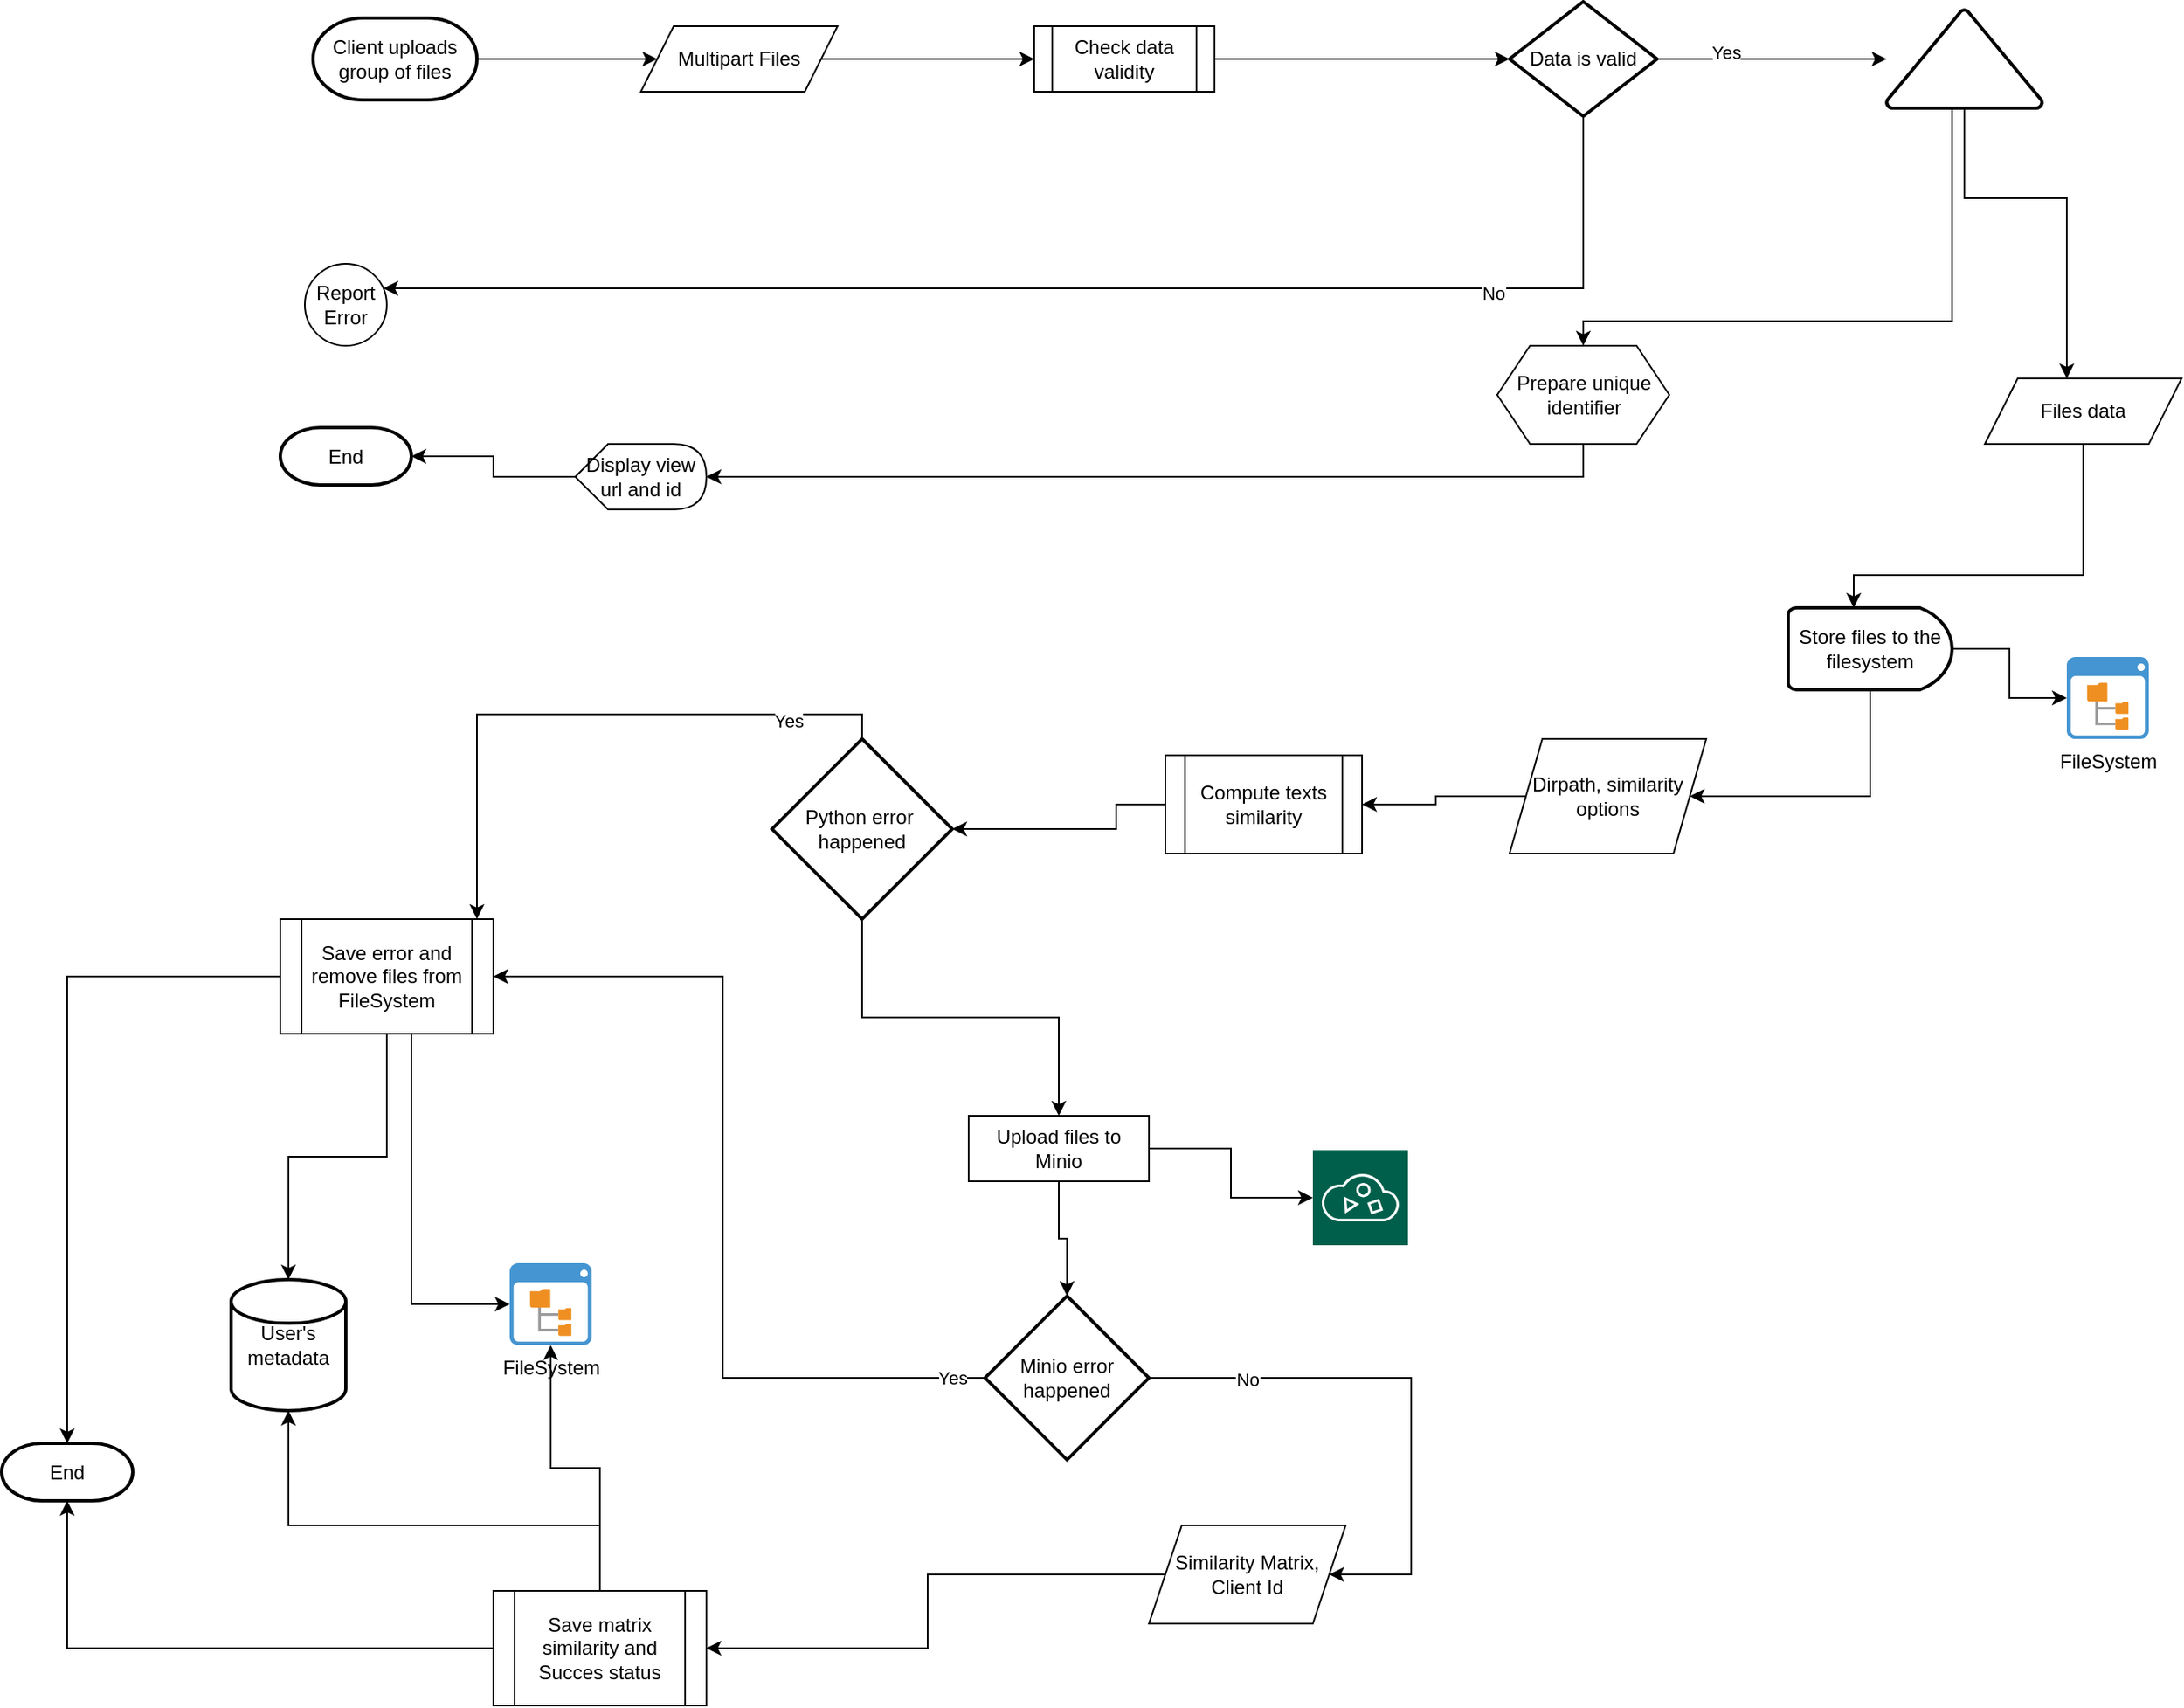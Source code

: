 <mxfile version="13.11.0" type="device"><diagram id="9KPQHTRCi9Yv1vPykqY9" name="Page-1"><mxGraphModel dx="2076" dy="1046" grid="1" gridSize="10" guides="1" tooltips="1" connect="1" arrows="1" fold="1" page="1" pageScale="1" pageWidth="827" pageHeight="1169" math="0" shadow="0"><root><mxCell id="0"/><mxCell id="1" parent="0"/><mxCell id="M-HMbR5U4T9MBAm0M4cY-5" style="edgeStyle=orthogonalEdgeStyle;rounded=0;orthogonalLoop=1;jettySize=auto;html=1;" edge="1" parent="1" source="M-HMbR5U4T9MBAm0M4cY-2" target="M-HMbR5U4T9MBAm0M4cY-6"><mxGeometry relative="1" as="geometry"/></mxCell><mxCell id="M-HMbR5U4T9MBAm0M4cY-2" value="Client uploads&lt;br&gt;group of files" style="strokeWidth=2;html=1;shape=mxgraph.flowchart.terminator;whiteSpace=wrap;" vertex="1" parent="1"><mxGeometry x="250" y="50" width="100" height="50" as="geometry"/></mxCell><mxCell id="M-HMbR5U4T9MBAm0M4cY-10" style="edgeStyle=orthogonalEdgeStyle;rounded=0;orthogonalLoop=1;jettySize=auto;html=1;" edge="1" parent="1" source="M-HMbR5U4T9MBAm0M4cY-4" target="M-HMbR5U4T9MBAm0M4cY-9"><mxGeometry relative="1" as="geometry"><Array as="points"><mxPoint x="870" y="75"/></Array></mxGeometry></mxCell><mxCell id="M-HMbR5U4T9MBAm0M4cY-4" value="&lt;span&gt;Check data validity&lt;/span&gt;" style="shape=process;whiteSpace=wrap;html=1;backgroundOutline=1;" vertex="1" parent="1"><mxGeometry x="690" y="55" width="110" height="40" as="geometry"/></mxCell><mxCell id="M-HMbR5U4T9MBAm0M4cY-7" style="edgeStyle=orthogonalEdgeStyle;rounded=0;orthogonalLoop=1;jettySize=auto;html=1;" edge="1" parent="1" source="M-HMbR5U4T9MBAm0M4cY-6" target="M-HMbR5U4T9MBAm0M4cY-4"><mxGeometry relative="1" as="geometry"/></mxCell><mxCell id="M-HMbR5U4T9MBAm0M4cY-6" value="Multipart Files" style="shape=parallelogram;perimeter=parallelogramPerimeter;whiteSpace=wrap;html=1;fixedSize=1;" vertex="1" parent="1"><mxGeometry x="450" y="55" width="120" height="40" as="geometry"/></mxCell><mxCell id="M-HMbR5U4T9MBAm0M4cY-12" style="edgeStyle=orthogonalEdgeStyle;rounded=0;orthogonalLoop=1;jettySize=auto;html=1;" edge="1" parent="1" source="M-HMbR5U4T9MBAm0M4cY-9" target="M-HMbR5U4T9MBAm0M4cY-11"><mxGeometry relative="1" as="geometry"><Array as="points"><mxPoint x="1025" y="215"/></Array></mxGeometry></mxCell><mxCell id="M-HMbR5U4T9MBAm0M4cY-13" value="No" style="edgeLabel;html=1;align=center;verticalAlign=middle;resizable=0;points=[];" vertex="1" connectable="0" parent="M-HMbR5U4T9MBAm0M4cY-12"><mxGeometry x="-0.618" y="3" relative="1" as="geometry"><mxPoint as="offset"/></mxGeometry></mxCell><mxCell id="M-HMbR5U4T9MBAm0M4cY-19" style="edgeStyle=orthogonalEdgeStyle;rounded=0;orthogonalLoop=1;jettySize=auto;html=1;" edge="1" parent="1" source="M-HMbR5U4T9MBAm0M4cY-9" target="M-HMbR5U4T9MBAm0M4cY-18"><mxGeometry relative="1" as="geometry"/></mxCell><mxCell id="M-HMbR5U4T9MBAm0M4cY-20" value="Yes" style="edgeLabel;html=1;align=center;verticalAlign=middle;resizable=0;points=[];" vertex="1" connectable="0" parent="M-HMbR5U4T9MBAm0M4cY-19"><mxGeometry x="-0.402" y="4" relative="1" as="geometry"><mxPoint as="offset"/></mxGeometry></mxCell><mxCell id="M-HMbR5U4T9MBAm0M4cY-9" value="Data is valid" style="strokeWidth=2;html=1;shape=mxgraph.flowchart.decision;whiteSpace=wrap;" vertex="1" parent="1"><mxGeometry x="980" y="40" width="90" height="70" as="geometry"/></mxCell><mxCell id="M-HMbR5U4T9MBAm0M4cY-11" value="Report Error" style="ellipse;whiteSpace=wrap;html=1;aspect=fixed;" vertex="1" parent="1"><mxGeometry x="245" y="200" width="50" height="50" as="geometry"/></mxCell><mxCell id="M-HMbR5U4T9MBAm0M4cY-25" style="edgeStyle=orthogonalEdgeStyle;rounded=0;orthogonalLoop=1;jettySize=auto;html=1;" edge="1" parent="1" source="M-HMbR5U4T9MBAm0M4cY-17" target="M-HMbR5U4T9MBAm0M4cY-22"><mxGeometry relative="1" as="geometry"><Array as="points"><mxPoint x="1025" y="330"/></Array></mxGeometry></mxCell><mxCell id="M-HMbR5U4T9MBAm0M4cY-17" value="Prepare unique&lt;br&gt;identifier" style="shape=hexagon;perimeter=hexagonPerimeter2;whiteSpace=wrap;html=1;fixedSize=1;" vertex="1" parent="1"><mxGeometry x="972.5" y="250" width="105" height="60" as="geometry"/></mxCell><mxCell id="M-HMbR5U4T9MBAm0M4cY-21" style="edgeStyle=orthogonalEdgeStyle;rounded=0;orthogonalLoop=1;jettySize=auto;html=1;exitX=0.22;exitY=0.5;exitDx=0;exitDy=0;exitPerimeter=0;" edge="1" parent="1" source="M-HMbR5U4T9MBAm0M4cY-18" target="M-HMbR5U4T9MBAm0M4cY-17"><mxGeometry relative="1" as="geometry"><Array as="points"><mxPoint x="1250" y="75"/><mxPoint x="1250" y="235"/></Array></mxGeometry></mxCell><mxCell id="M-HMbR5U4T9MBAm0M4cY-29" style="edgeStyle=orthogonalEdgeStyle;rounded=0;orthogonalLoop=1;jettySize=auto;html=1;" edge="1" parent="1" source="M-HMbR5U4T9MBAm0M4cY-18" target="M-HMbR5U4T9MBAm0M4cY-28"><mxGeometry relative="1" as="geometry"><mxPoint x="1320" y="230" as="targetPoint"/><Array as="points"><mxPoint x="1258" y="160"/><mxPoint x="1320" y="160"/></Array></mxGeometry></mxCell><mxCell id="M-HMbR5U4T9MBAm0M4cY-18" value="" style="strokeWidth=2;html=1;shape=mxgraph.flowchart.extract_or_measurement;whiteSpace=wrap;" vertex="1" parent="1"><mxGeometry x="1210" y="45" width="95" height="60" as="geometry"/></mxCell><mxCell id="M-HMbR5U4T9MBAm0M4cY-24" style="edgeStyle=orthogonalEdgeStyle;rounded=0;orthogonalLoop=1;jettySize=auto;html=1;" edge="1" parent="1" source="M-HMbR5U4T9MBAm0M4cY-22" target="M-HMbR5U4T9MBAm0M4cY-23"><mxGeometry relative="1" as="geometry"/></mxCell><mxCell id="M-HMbR5U4T9MBAm0M4cY-22" value="Display view url and id" style="shape=display;whiteSpace=wrap;html=1;" vertex="1" parent="1"><mxGeometry x="410" y="310" width="80" height="40" as="geometry"/></mxCell><mxCell id="M-HMbR5U4T9MBAm0M4cY-23" value="End" style="strokeWidth=2;html=1;shape=mxgraph.flowchart.terminator;whiteSpace=wrap;" vertex="1" parent="1"><mxGeometry x="230" y="300" width="80" height="35" as="geometry"/></mxCell><mxCell id="M-HMbR5U4T9MBAm0M4cY-33" style="edgeStyle=orthogonalEdgeStyle;rounded=0;orthogonalLoop=1;jettySize=auto;html=1;" edge="1" parent="1" source="M-HMbR5U4T9MBAm0M4cY-27" target="M-HMbR5U4T9MBAm0M4cY-32"><mxGeometry relative="1" as="geometry"/></mxCell><mxCell id="M-HMbR5U4T9MBAm0M4cY-34" style="edgeStyle=orthogonalEdgeStyle;rounded=0;orthogonalLoop=1;jettySize=auto;html=1;" edge="1" parent="1" source="M-HMbR5U4T9MBAm0M4cY-27" target="M-HMbR5U4T9MBAm0M4cY-44"><mxGeometry relative="1" as="geometry"><Array as="points"><mxPoint x="1200" y="525"/></Array></mxGeometry></mxCell><mxCell id="M-HMbR5U4T9MBAm0M4cY-27" value="&lt;span&gt;Store files to the filesystem&lt;/span&gt;" style="strokeWidth=2;html=1;shape=mxgraph.flowchart.delay;whiteSpace=wrap;" vertex="1" parent="1"><mxGeometry x="1150" y="410" width="100" height="50" as="geometry"/></mxCell><mxCell id="M-HMbR5U4T9MBAm0M4cY-30" style="edgeStyle=orthogonalEdgeStyle;rounded=0;orthogonalLoop=1;jettySize=auto;html=1;" edge="1" parent="1" source="M-HMbR5U4T9MBAm0M4cY-28" target="M-HMbR5U4T9MBAm0M4cY-27"><mxGeometry relative="1" as="geometry"><Array as="points"><mxPoint x="1330" y="390"/><mxPoint x="1190" y="390"/></Array></mxGeometry></mxCell><mxCell id="M-HMbR5U4T9MBAm0M4cY-28" value="Files data" style="shape=parallelogram;perimeter=parallelogramPerimeter;whiteSpace=wrap;html=1;fixedSize=1;" vertex="1" parent="1"><mxGeometry x="1270" y="270" width="120" height="40" as="geometry"/></mxCell><mxCell id="M-HMbR5U4T9MBAm0M4cY-36" style="edgeStyle=orthogonalEdgeStyle;rounded=0;orthogonalLoop=1;jettySize=auto;html=1;" edge="1" parent="1" source="M-HMbR5U4T9MBAm0M4cY-31" target="M-HMbR5U4T9MBAm0M4cY-35"><mxGeometry relative="1" as="geometry"><mxPoint x="740" y="550" as="sourcePoint"/><Array as="points"><mxPoint x="740" y="530"/><mxPoint x="740" y="545"/></Array></mxGeometry></mxCell><mxCell id="M-HMbR5U4T9MBAm0M4cY-31" value="Compute texts similarity" style="shape=process;whiteSpace=wrap;html=1;backgroundOutline=1;" vertex="1" parent="1"><mxGeometry x="770" y="500" width="120" height="60" as="geometry"/></mxCell><mxCell id="M-HMbR5U4T9MBAm0M4cY-32" value="FileSystem" style="shadow=0;dashed=0;html=1;strokeColor=none;fillColor=#4495D1;labelPosition=center;verticalLabelPosition=bottom;verticalAlign=top;align=center;outlineConnect=0;shape=mxgraph.veeam.2d.file_system_browser;" vertex="1" parent="1"><mxGeometry x="1320" y="440" width="50" height="50" as="geometry"/></mxCell><mxCell id="M-HMbR5U4T9MBAm0M4cY-40" style="edgeStyle=orthogonalEdgeStyle;rounded=0;orthogonalLoop=1;jettySize=auto;html=1;" edge="1" parent="1" source="M-HMbR5U4T9MBAm0M4cY-35" target="M-HMbR5U4T9MBAm0M4cY-42"><mxGeometry relative="1" as="geometry"><Array as="points"><mxPoint x="585" y="475"/><mxPoint x="350" y="475"/></Array></mxGeometry></mxCell><mxCell id="M-HMbR5U4T9MBAm0M4cY-41" value="Yes" style="edgeLabel;html=1;align=center;verticalAlign=middle;resizable=0;points=[];" vertex="1" connectable="0" parent="M-HMbR5U4T9MBAm0M4cY-40"><mxGeometry x="-0.676" y="4" relative="1" as="geometry"><mxPoint as="offset"/></mxGeometry></mxCell><mxCell id="M-HMbR5U4T9MBAm0M4cY-48" style="edgeStyle=orthogonalEdgeStyle;rounded=0;orthogonalLoop=1;jettySize=auto;html=1;exitX=0.5;exitY=1;exitDx=0;exitDy=0;exitPerimeter=0;" edge="1" parent="1" source="M-HMbR5U4T9MBAm0M4cY-35" target="M-HMbR5U4T9MBAm0M4cY-51"><mxGeometry relative="1" as="geometry"><mxPoint x="584.882" y="740" as="targetPoint"/></mxGeometry></mxCell><mxCell id="M-HMbR5U4T9MBAm0M4cY-35" value="Python error&amp;nbsp;&lt;br&gt;happened" style="strokeWidth=2;html=1;shape=mxgraph.flowchart.decision;whiteSpace=wrap;" vertex="1" parent="1"><mxGeometry x="530" y="490" width="110" height="110" as="geometry"/></mxCell><mxCell id="M-HMbR5U4T9MBAm0M4cY-39" value="User's metadata" style="strokeWidth=2;html=1;shape=mxgraph.flowchart.database;whiteSpace=wrap;" vertex="1" parent="1"><mxGeometry x="200" y="820" width="70" height="80" as="geometry"/></mxCell><mxCell id="M-HMbR5U4T9MBAm0M4cY-43" style="edgeStyle=orthogonalEdgeStyle;rounded=0;orthogonalLoop=1;jettySize=auto;html=1;" edge="1" parent="1" source="M-HMbR5U4T9MBAm0M4cY-42" target="M-HMbR5U4T9MBAm0M4cY-39"><mxGeometry relative="1" as="geometry"/></mxCell><mxCell id="M-HMbR5U4T9MBAm0M4cY-47" style="edgeStyle=orthogonalEdgeStyle;rounded=0;orthogonalLoop=1;jettySize=auto;html=1;" edge="1" parent="1" source="M-HMbR5U4T9MBAm0M4cY-42" target="M-HMbR5U4T9MBAm0M4cY-46"><mxGeometry relative="1" as="geometry"><Array as="points"><mxPoint x="310" y="835"/></Array></mxGeometry></mxCell><mxCell id="M-HMbR5U4T9MBAm0M4cY-57" style="edgeStyle=orthogonalEdgeStyle;rounded=0;orthogonalLoop=1;jettySize=auto;html=1;" edge="1" parent="1" source="M-HMbR5U4T9MBAm0M4cY-42" target="M-HMbR5U4T9MBAm0M4cY-56"><mxGeometry relative="1" as="geometry"/></mxCell><mxCell id="M-HMbR5U4T9MBAm0M4cY-42" value="Save error and remove files from FileSystem" style="shape=process;whiteSpace=wrap;html=1;backgroundOutline=1;" vertex="1" parent="1"><mxGeometry x="230" y="600" width="130" height="70" as="geometry"/></mxCell><mxCell id="M-HMbR5U4T9MBAm0M4cY-45" style="edgeStyle=orthogonalEdgeStyle;rounded=0;orthogonalLoop=1;jettySize=auto;html=1;" edge="1" parent="1" source="M-HMbR5U4T9MBAm0M4cY-44" target="M-HMbR5U4T9MBAm0M4cY-31"><mxGeometry relative="1" as="geometry"/></mxCell><mxCell id="M-HMbR5U4T9MBAm0M4cY-44" value="Dirpath, similarity options" style="shape=parallelogram;perimeter=parallelogramPerimeter;whiteSpace=wrap;html=1;fixedSize=1;" vertex="1" parent="1"><mxGeometry x="980" y="490" width="120" height="70" as="geometry"/></mxCell><mxCell id="M-HMbR5U4T9MBAm0M4cY-46" value="FileSystem" style="shadow=0;dashed=0;html=1;strokeColor=none;fillColor=#4495D1;labelPosition=center;verticalLabelPosition=bottom;verticalAlign=top;align=center;outlineConnect=0;shape=mxgraph.veeam.2d.file_system_browser;" vertex="1" parent="1"><mxGeometry x="370" y="810" width="50" height="50" as="geometry"/></mxCell><mxCell id="M-HMbR5U4T9MBAm0M4cY-53" style="edgeStyle=orthogonalEdgeStyle;rounded=0;orthogonalLoop=1;jettySize=auto;html=1;" edge="1" parent="1" source="M-HMbR5U4T9MBAm0M4cY-51" target="M-HMbR5U4T9MBAm0M4cY-52"><mxGeometry relative="1" as="geometry"/></mxCell><mxCell id="M-HMbR5U4T9MBAm0M4cY-59" style="edgeStyle=orthogonalEdgeStyle;rounded=0;orthogonalLoop=1;jettySize=auto;html=1;" edge="1" parent="1" source="M-HMbR5U4T9MBAm0M4cY-51" target="M-HMbR5U4T9MBAm0M4cY-58"><mxGeometry relative="1" as="geometry"/></mxCell><mxCell id="M-HMbR5U4T9MBAm0M4cY-51" value="Upload files to Minio" style="rounded=0;whiteSpace=wrap;html=1;" vertex="1" parent="1"><mxGeometry x="650" y="720" width="110" height="40" as="geometry"/></mxCell><mxCell id="M-HMbR5U4T9MBAm0M4cY-52" value="" style="pointerEvents=1;shadow=0;dashed=0;html=1;strokeColor=none;fillColor=#005F4B;labelPosition=center;verticalLabelPosition=bottom;verticalAlign=top;align=center;outlineConnect=0;shape=mxgraph.veeam2.object_storage;" vertex="1" parent="1"><mxGeometry x="860" y="741" width="58" height="58" as="geometry"/></mxCell><mxCell id="M-HMbR5U4T9MBAm0M4cY-56" value="End" style="strokeWidth=2;html=1;shape=mxgraph.flowchart.terminator;whiteSpace=wrap;" vertex="1" parent="1"><mxGeometry x="60" y="920" width="80" height="35" as="geometry"/></mxCell><mxCell id="M-HMbR5U4T9MBAm0M4cY-60" style="edgeStyle=orthogonalEdgeStyle;rounded=0;orthogonalLoop=1;jettySize=auto;html=1;" edge="1" parent="1" source="M-HMbR5U4T9MBAm0M4cY-58" target="M-HMbR5U4T9MBAm0M4cY-42"><mxGeometry relative="1" as="geometry"><Array as="points"><mxPoint x="500" y="880"/><mxPoint x="500" y="635"/></Array></mxGeometry></mxCell><mxCell id="M-HMbR5U4T9MBAm0M4cY-61" value="Yes" style="edgeLabel;html=1;align=center;verticalAlign=middle;resizable=0;points=[];" vertex="1" connectable="0" parent="M-HMbR5U4T9MBAm0M4cY-60"><mxGeometry x="-0.929" relative="1" as="geometry"><mxPoint x="-1" as="offset"/></mxGeometry></mxCell><mxCell id="M-HMbR5U4T9MBAm0M4cY-65" style="edgeStyle=orthogonalEdgeStyle;rounded=0;orthogonalLoop=1;jettySize=auto;html=1;" edge="1" parent="1" source="M-HMbR5U4T9MBAm0M4cY-58" target="M-HMbR5U4T9MBAm0M4cY-64"><mxGeometry relative="1" as="geometry"><Array as="points"><mxPoint x="920" y="880"/><mxPoint x="920" y="1000"/></Array></mxGeometry></mxCell><mxCell id="M-HMbR5U4T9MBAm0M4cY-66" value="No" style="edgeLabel;html=1;align=center;verticalAlign=middle;resizable=0;points=[];" vertex="1" connectable="0" parent="M-HMbR5U4T9MBAm0M4cY-65"><mxGeometry x="0.116" y="-3" relative="1" as="geometry"><mxPoint x="-97" y="-23.33" as="offset"/></mxGeometry></mxCell><mxCell id="M-HMbR5U4T9MBAm0M4cY-58" value="Minio error happened" style="strokeWidth=2;html=1;shape=mxgraph.flowchart.decision;whiteSpace=wrap;" vertex="1" parent="1"><mxGeometry x="660" y="830" width="100" height="100" as="geometry"/></mxCell><mxCell id="M-HMbR5U4T9MBAm0M4cY-68" style="edgeStyle=orthogonalEdgeStyle;rounded=0;orthogonalLoop=1;jettySize=auto;html=1;" edge="1" parent="1" source="M-HMbR5U4T9MBAm0M4cY-62" target="M-HMbR5U4T9MBAm0M4cY-39"><mxGeometry relative="1" as="geometry"><Array as="points"><mxPoint x="425" y="970"/><mxPoint x="235" y="970"/></Array></mxGeometry></mxCell><mxCell id="M-HMbR5U4T9MBAm0M4cY-69" style="edgeStyle=orthogonalEdgeStyle;rounded=0;orthogonalLoop=1;jettySize=auto;html=1;" edge="1" parent="1" source="M-HMbR5U4T9MBAm0M4cY-62" target="M-HMbR5U4T9MBAm0M4cY-46"><mxGeometry relative="1" as="geometry"/></mxCell><mxCell id="M-HMbR5U4T9MBAm0M4cY-70" style="edgeStyle=orthogonalEdgeStyle;rounded=0;orthogonalLoop=1;jettySize=auto;html=1;" edge="1" parent="1" source="M-HMbR5U4T9MBAm0M4cY-62" target="M-HMbR5U4T9MBAm0M4cY-56"><mxGeometry relative="1" as="geometry"/></mxCell><mxCell id="M-HMbR5U4T9MBAm0M4cY-62" value="Save matrix similarity and Succes status" style="shape=process;whiteSpace=wrap;html=1;backgroundOutline=1;" vertex="1" parent="1"><mxGeometry x="360" y="1010" width="130" height="70" as="geometry"/></mxCell><mxCell id="M-HMbR5U4T9MBAm0M4cY-67" style="edgeStyle=orthogonalEdgeStyle;rounded=0;orthogonalLoop=1;jettySize=auto;html=1;" edge="1" parent="1" source="M-HMbR5U4T9MBAm0M4cY-64" target="M-HMbR5U4T9MBAm0M4cY-62"><mxGeometry relative="1" as="geometry"/></mxCell><mxCell id="M-HMbR5U4T9MBAm0M4cY-64" value="Similarity Matrix, Client Id" style="shape=parallelogram;perimeter=parallelogramPerimeter;whiteSpace=wrap;html=1;fixedSize=1;" vertex="1" parent="1"><mxGeometry x="760" y="970" width="120" height="60" as="geometry"/></mxCell></root></mxGraphModel></diagram></mxfile>